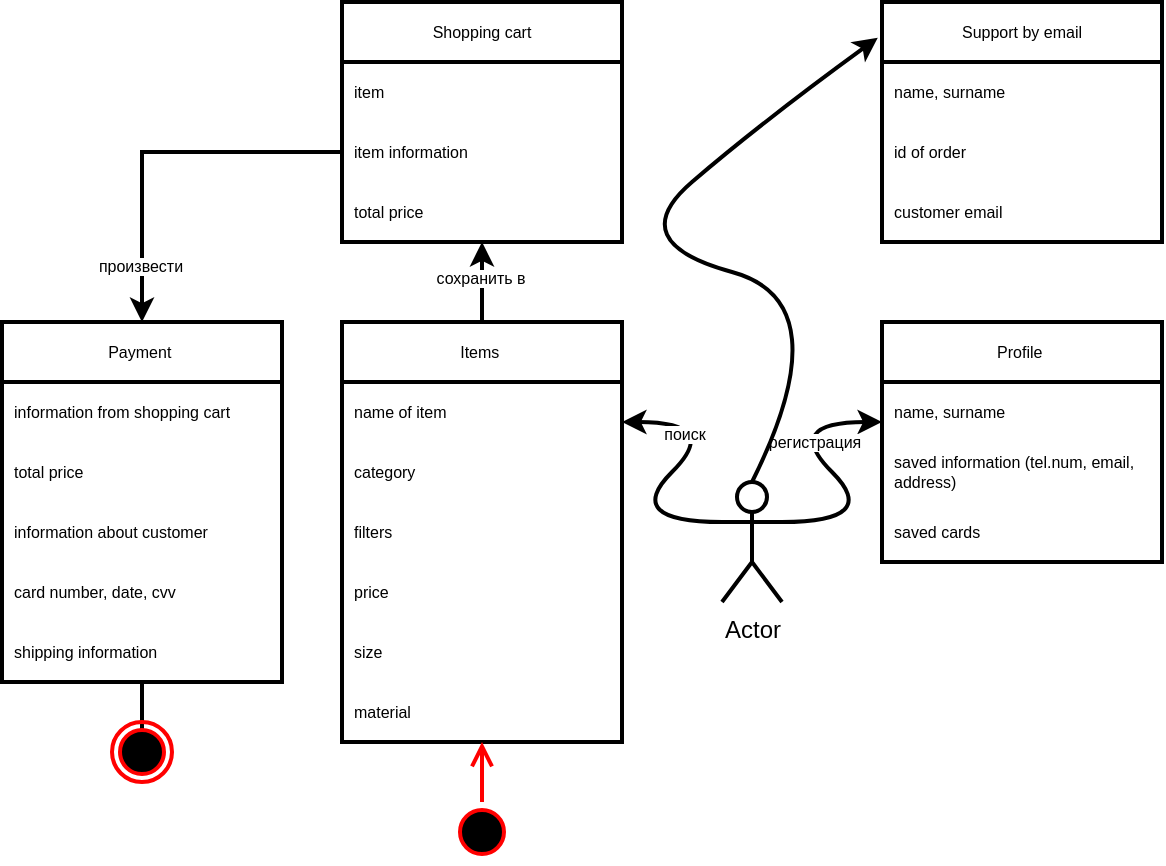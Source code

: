 <mxfile version="20.5.2" type="github">
  <diagram id="q-HgXk9vZ9mFhH7-OCUe" name="Сторінка-1">
    <mxGraphModel dx="946" dy="622" grid="1" gridSize="10" guides="1" tooltips="1" connect="1" arrows="1" fold="1" page="1" pageScale="1" pageWidth="827" pageHeight="1169" math="0" shadow="0">
      <root>
        <mxCell id="0" />
        <mxCell id="1" parent="0" />
        <mxCell id="b17_bk7_YpQN-N9euL_j-1" value="Actor" style="shape=umlActor;verticalLabelPosition=bottom;verticalAlign=top;html=1;outlineConnect=0;labelBackgroundColor=default;strokeWidth=2;" parent="1" vertex="1">
          <mxGeometry x="400" y="290" width="30" height="60" as="geometry" />
        </mxCell>
        <mxCell id="b17_bk7_YpQN-N9euL_j-2" value="" style="curved=1;endArrow=classic;html=1;rounded=0;labelBackgroundColor=default;strokeWidth=2;" parent="1" edge="1">
          <mxGeometry width="50" height="50" relative="1" as="geometry">
            <mxPoint x="430" y="310" as="sourcePoint" />
            <mxPoint x="480" y="260" as="targetPoint" />
            <Array as="points">
              <mxPoint x="480" y="310" />
              <mxPoint x="430" y="260" />
            </Array>
          </mxGeometry>
        </mxCell>
        <mxCell id="b17_bk7_YpQN-N9euL_j-3" value="регистрация" style="edgeLabel;html=1;align=center;verticalAlign=middle;resizable=0;points=[];fontSize=8;labelBackgroundColor=default;" parent="b17_bk7_YpQN-N9euL_j-2" vertex="1" connectable="0">
          <mxGeometry x="0.207" y="-4" relative="1" as="geometry">
            <mxPoint as="offset" />
          </mxGeometry>
        </mxCell>
        <mxCell id="b17_bk7_YpQN-N9euL_j-4" value="Profile&amp;nbsp;" style="swimlane;fontStyle=0;childLayout=stackLayout;horizontal=1;startSize=30;horizontalStack=0;resizeParent=1;resizeParentMax=0;resizeLast=0;collapsible=1;marginBottom=0;whiteSpace=wrap;html=1;fontSize=8;labelBackgroundColor=default;swimlaneFillColor=default;strokeWidth=2;" parent="1" vertex="1">
          <mxGeometry x="480" y="210" width="140" height="120" as="geometry" />
        </mxCell>
        <mxCell id="b17_bk7_YpQN-N9euL_j-5" value="name, surname" style="text;strokeColor=none;fillColor=none;align=left;verticalAlign=middle;spacingLeft=4;spacingRight=4;overflow=hidden;points=[[0,0.5],[1,0.5]];portConstraint=eastwest;rotatable=0;whiteSpace=wrap;html=1;fontSize=8;labelBackgroundColor=default;swimlaneFillColor=default;strokeWidth=2;" parent="b17_bk7_YpQN-N9euL_j-4" vertex="1">
          <mxGeometry y="30" width="140" height="30" as="geometry" />
        </mxCell>
        <mxCell id="b17_bk7_YpQN-N9euL_j-6" value="saved information (tel.num, email, address)" style="text;strokeColor=none;fillColor=none;align=left;verticalAlign=middle;spacingLeft=4;spacingRight=4;overflow=hidden;points=[[0,0.5],[1,0.5]];portConstraint=eastwest;rotatable=0;whiteSpace=wrap;html=1;fontSize=8;labelBackgroundColor=default;swimlaneFillColor=default;strokeWidth=2;" parent="b17_bk7_YpQN-N9euL_j-4" vertex="1">
          <mxGeometry y="60" width="140" height="30" as="geometry" />
        </mxCell>
        <mxCell id="b17_bk7_YpQN-N9euL_j-7" value="saved cards" style="text;strokeColor=none;fillColor=none;align=left;verticalAlign=middle;spacingLeft=4;spacingRight=4;overflow=hidden;points=[[0,0.5],[1,0.5]];portConstraint=eastwest;rotatable=0;whiteSpace=wrap;html=1;fontSize=8;labelBackgroundColor=default;swimlaneFillColor=default;strokeWidth=2;" parent="b17_bk7_YpQN-N9euL_j-4" vertex="1">
          <mxGeometry y="90" width="140" height="30" as="geometry" />
        </mxCell>
        <mxCell id="u2-2UF2B9QY7-RAUoQWc-1" value="" style="curved=1;endArrow=classic;html=1;rounded=0;fontSize=8;labelBackgroundColor=default;strokeWidth=2;" edge="1" parent="1">
          <mxGeometry width="50" height="50" relative="1" as="geometry">
            <mxPoint x="400" y="310" as="sourcePoint" />
            <mxPoint x="350" y="260" as="targetPoint" />
            <Array as="points">
              <mxPoint x="350" y="310" />
              <mxPoint x="400" y="260" />
            </Array>
          </mxGeometry>
        </mxCell>
        <mxCell id="u2-2UF2B9QY7-RAUoQWc-2" value="поиск" style="edgeLabel;html=1;align=center;verticalAlign=middle;resizable=0;points=[];fontSize=8;labelBackgroundColor=default;" vertex="1" connectable="0" parent="u2-2UF2B9QY7-RAUoQWc-1">
          <mxGeometry x="0.64" y="6" relative="1" as="geometry">
            <mxPoint as="offset" />
          </mxGeometry>
        </mxCell>
        <mxCell id="u2-2UF2B9QY7-RAUoQWc-10" style="edgeStyle=orthogonalEdgeStyle;rounded=0;orthogonalLoop=1;jettySize=auto;html=1;labelBackgroundColor=default;fontSize=8;entryX=0.5;entryY=1;entryDx=0;entryDy=0;entryPerimeter=0;strokeWidth=2;" edge="1" parent="1" source="u2-2UF2B9QY7-RAUoQWc-3" target="u2-2UF2B9QY7-RAUoQWc-14">
          <mxGeometry relative="1" as="geometry">
            <mxPoint x="280" y="180" as="targetPoint" />
          </mxGeometry>
        </mxCell>
        <mxCell id="u2-2UF2B9QY7-RAUoQWc-26" value="сохранить в" style="edgeLabel;html=1;align=center;verticalAlign=middle;resizable=0;points=[];fontSize=8;" vertex="1" connectable="0" parent="u2-2UF2B9QY7-RAUoQWc-10">
          <mxGeometry x="0.136" y="1" relative="1" as="geometry">
            <mxPoint as="offset" />
          </mxGeometry>
        </mxCell>
        <mxCell id="u2-2UF2B9QY7-RAUoQWc-3" value="Items&amp;nbsp;" style="swimlane;fontStyle=0;childLayout=stackLayout;horizontal=1;startSize=30;horizontalStack=0;resizeParent=1;resizeParentMax=0;resizeLast=0;collapsible=1;marginBottom=0;whiteSpace=wrap;html=1;fontSize=8;labelBackgroundColor=default;swimlaneFillColor=default;strokeWidth=2;" vertex="1" parent="1">
          <mxGeometry x="210" y="210" width="140" height="210" as="geometry" />
        </mxCell>
        <mxCell id="u2-2UF2B9QY7-RAUoQWc-4" value="name of item" style="text;strokeColor=none;fillColor=none;align=left;verticalAlign=middle;spacingLeft=4;spacingRight=4;overflow=hidden;points=[[0,0.5],[1,0.5]];portConstraint=eastwest;rotatable=0;whiteSpace=wrap;html=1;fontSize=8;labelBackgroundColor=default;swimlaneFillColor=default;strokeWidth=2;" vertex="1" parent="u2-2UF2B9QY7-RAUoQWc-3">
          <mxGeometry y="30" width="140" height="30" as="geometry" />
        </mxCell>
        <mxCell id="u2-2UF2B9QY7-RAUoQWc-5" value="category&amp;nbsp;" style="text;strokeColor=none;fillColor=none;align=left;verticalAlign=middle;spacingLeft=4;spacingRight=4;overflow=hidden;points=[[0,0.5],[1,0.5]];portConstraint=eastwest;rotatable=0;whiteSpace=wrap;html=1;fontSize=8;labelBackgroundColor=default;swimlaneFillColor=default;strokeWidth=2;" vertex="1" parent="u2-2UF2B9QY7-RAUoQWc-3">
          <mxGeometry y="60" width="140" height="30" as="geometry" />
        </mxCell>
        <mxCell id="u2-2UF2B9QY7-RAUoQWc-6" value="filters" style="text;strokeColor=none;fillColor=none;align=left;verticalAlign=middle;spacingLeft=4;spacingRight=4;overflow=hidden;points=[[0,0.5],[1,0.5]];portConstraint=eastwest;rotatable=0;whiteSpace=wrap;html=1;fontSize=8;labelBackgroundColor=default;swimlaneFillColor=default;strokeWidth=2;" vertex="1" parent="u2-2UF2B9QY7-RAUoQWc-3">
          <mxGeometry y="90" width="140" height="30" as="geometry" />
        </mxCell>
        <mxCell id="u2-2UF2B9QY7-RAUoQWc-7" value="price" style="text;strokeColor=none;fillColor=none;align=left;verticalAlign=middle;spacingLeft=4;spacingRight=4;overflow=hidden;points=[[0,0.5],[1,0.5]];portConstraint=eastwest;rotatable=0;whiteSpace=wrap;html=1;fontSize=8;labelBackgroundColor=default;swimlaneFillColor=default;strokeWidth=2;" vertex="1" parent="u2-2UF2B9QY7-RAUoQWc-3">
          <mxGeometry y="120" width="140" height="30" as="geometry" />
        </mxCell>
        <mxCell id="u2-2UF2B9QY7-RAUoQWc-8" value="size" style="text;strokeColor=none;fillColor=none;align=left;verticalAlign=middle;spacingLeft=4;spacingRight=4;overflow=hidden;points=[[0,0.5],[1,0.5]];portConstraint=eastwest;rotatable=0;whiteSpace=wrap;html=1;fontSize=8;labelBackgroundColor=default;swimlaneFillColor=default;strokeWidth=2;" vertex="1" parent="u2-2UF2B9QY7-RAUoQWc-3">
          <mxGeometry y="150" width="140" height="30" as="geometry" />
        </mxCell>
        <mxCell id="u2-2UF2B9QY7-RAUoQWc-9" value="material&amp;nbsp;" style="text;strokeColor=none;fillColor=none;align=left;verticalAlign=middle;spacingLeft=4;spacingRight=4;overflow=hidden;points=[[0,0.5],[1,0.5]];portConstraint=eastwest;rotatable=0;whiteSpace=wrap;html=1;fontSize=8;labelBackgroundColor=default;swimlaneFillColor=default;strokeWidth=2;" vertex="1" parent="u2-2UF2B9QY7-RAUoQWc-3">
          <mxGeometry y="180" width="140" height="30" as="geometry" />
        </mxCell>
        <mxCell id="u2-2UF2B9QY7-RAUoQWc-11" value="Shopping cart" style="swimlane;fontStyle=0;childLayout=stackLayout;horizontal=1;startSize=30;horizontalStack=0;resizeParent=1;resizeParentMax=0;resizeLast=0;collapsible=1;marginBottom=0;whiteSpace=wrap;html=1;fontSize=8;labelBackgroundColor=default;swimlaneFillColor=default;strokeWidth=2;" vertex="1" parent="1">
          <mxGeometry x="210" y="50" width="140" height="120" as="geometry" />
        </mxCell>
        <mxCell id="u2-2UF2B9QY7-RAUoQWc-12" value="item" style="text;strokeColor=none;fillColor=none;align=left;verticalAlign=middle;spacingLeft=4;spacingRight=4;overflow=hidden;points=[[0,0.5],[1,0.5]];portConstraint=eastwest;rotatable=0;whiteSpace=wrap;html=1;fontSize=8;labelBackgroundColor=default;swimlaneFillColor=default;strokeWidth=2;" vertex="1" parent="u2-2UF2B9QY7-RAUoQWc-11">
          <mxGeometry y="30" width="140" height="30" as="geometry" />
        </mxCell>
        <mxCell id="u2-2UF2B9QY7-RAUoQWc-13" value="item information" style="text;strokeColor=none;fillColor=none;align=left;verticalAlign=middle;spacingLeft=4;spacingRight=4;overflow=hidden;points=[[0,0.5],[1,0.5]];portConstraint=eastwest;rotatable=0;whiteSpace=wrap;html=1;fontSize=8;labelBackgroundColor=default;swimlaneFillColor=default;strokeWidth=2;" vertex="1" parent="u2-2UF2B9QY7-RAUoQWc-11">
          <mxGeometry y="60" width="140" height="30" as="geometry" />
        </mxCell>
        <mxCell id="u2-2UF2B9QY7-RAUoQWc-14" value="total price" style="text;strokeColor=none;fillColor=none;align=left;verticalAlign=middle;spacingLeft=4;spacingRight=4;overflow=hidden;points=[[0,0.5],[1,0.5]];portConstraint=eastwest;rotatable=0;whiteSpace=wrap;html=1;fontSize=8;labelBackgroundColor=default;swimlaneFillColor=default;strokeWidth=2;" vertex="1" parent="u2-2UF2B9QY7-RAUoQWc-11">
          <mxGeometry y="90" width="140" height="30" as="geometry" />
        </mxCell>
        <mxCell id="u2-2UF2B9QY7-RAUoQWc-17" value="Payment&amp;nbsp;" style="swimlane;fontStyle=0;childLayout=stackLayout;horizontal=1;startSize=30;horizontalStack=0;resizeParent=1;resizeParentMax=0;resizeLast=0;collapsible=1;marginBottom=0;whiteSpace=wrap;html=1;fontSize=8;labelBackgroundColor=default;swimlaneFillColor=default;strokeWidth=2;" vertex="1" parent="1">
          <mxGeometry x="40" y="210" width="140" height="180" as="geometry" />
        </mxCell>
        <mxCell id="u2-2UF2B9QY7-RAUoQWc-18" value="information from shopping cart" style="text;strokeColor=none;fillColor=none;align=left;verticalAlign=middle;spacingLeft=4;spacingRight=4;overflow=hidden;points=[[0,0.5],[1,0.5]];portConstraint=eastwest;rotatable=0;whiteSpace=wrap;html=1;fontSize=8;labelBackgroundColor=default;swimlaneFillColor=default;strokeWidth=2;" vertex="1" parent="u2-2UF2B9QY7-RAUoQWc-17">
          <mxGeometry y="30" width="140" height="30" as="geometry" />
        </mxCell>
        <mxCell id="u2-2UF2B9QY7-RAUoQWc-19" value="total price&lt;br&gt;" style="text;strokeColor=none;fillColor=none;align=left;verticalAlign=middle;spacingLeft=4;spacingRight=4;overflow=hidden;points=[[0,0.5],[1,0.5]];portConstraint=eastwest;rotatable=0;whiteSpace=wrap;html=1;fontSize=8;labelBackgroundColor=default;swimlaneFillColor=default;strokeWidth=2;" vertex="1" parent="u2-2UF2B9QY7-RAUoQWc-17">
          <mxGeometry y="60" width="140" height="30" as="geometry" />
        </mxCell>
        <mxCell id="u2-2UF2B9QY7-RAUoQWc-20" value="information about customer" style="text;strokeColor=none;fillColor=none;align=left;verticalAlign=middle;spacingLeft=4;spacingRight=4;overflow=hidden;points=[[0,0.5],[1,0.5]];portConstraint=eastwest;rotatable=0;whiteSpace=wrap;html=1;fontSize=8;labelBackgroundColor=default;swimlaneFillColor=default;strokeWidth=2;" vertex="1" parent="u2-2UF2B9QY7-RAUoQWc-17">
          <mxGeometry y="90" width="140" height="30" as="geometry" />
        </mxCell>
        <mxCell id="u2-2UF2B9QY7-RAUoQWc-21" value="card number, date, cvv" style="text;strokeColor=none;fillColor=none;align=left;verticalAlign=middle;spacingLeft=4;spacingRight=4;overflow=hidden;points=[[0,0.5],[1,0.5]];portConstraint=eastwest;rotatable=0;whiteSpace=wrap;html=1;fontSize=8;labelBackgroundColor=default;swimlaneFillColor=default;strokeWidth=2;" vertex="1" parent="u2-2UF2B9QY7-RAUoQWc-17">
          <mxGeometry y="120" width="140" height="30" as="geometry" />
        </mxCell>
        <mxCell id="u2-2UF2B9QY7-RAUoQWc-23" value="shipping information&amp;nbsp;" style="text;strokeColor=none;fillColor=none;align=left;verticalAlign=middle;spacingLeft=4;spacingRight=4;overflow=hidden;points=[[0,0.5],[1,0.5]];portConstraint=eastwest;rotatable=0;whiteSpace=wrap;html=1;fontSize=8;labelBackgroundColor=default;swimlaneFillColor=default;strokeWidth=2;" vertex="1" parent="u2-2UF2B9QY7-RAUoQWc-17">
          <mxGeometry y="150" width="140" height="30" as="geometry" />
        </mxCell>
        <mxCell id="u2-2UF2B9QY7-RAUoQWc-25" style="edgeStyle=orthogonalEdgeStyle;rounded=0;orthogonalLoop=1;jettySize=auto;html=1;labelBackgroundColor=default;fontSize=8;entryX=0.5;entryY=0;entryDx=0;entryDy=0;strokeWidth=2;" edge="1" parent="1" source="u2-2UF2B9QY7-RAUoQWc-13" target="u2-2UF2B9QY7-RAUoQWc-17">
          <mxGeometry relative="1" as="geometry">
            <mxPoint x="100.0" y="125" as="targetPoint" />
          </mxGeometry>
        </mxCell>
        <mxCell id="u2-2UF2B9QY7-RAUoQWc-27" value="произвести" style="edgeLabel;html=1;align=center;verticalAlign=middle;resizable=0;points=[];fontSize=8;" vertex="1" connectable="0" parent="u2-2UF2B9QY7-RAUoQWc-25">
          <mxGeometry x="0.693" y="-1" relative="1" as="geometry">
            <mxPoint as="offset" />
          </mxGeometry>
        </mxCell>
        <mxCell id="u2-2UF2B9QY7-RAUoQWc-29" value="" style="line;strokeWidth=2;fillColor=none;align=left;verticalAlign=middle;spacingTop=-1;spacingLeft=3;spacingRight=3;rotatable=0;labelPosition=right;points=[];portConstraint=eastwest;strokeColor=inherit;labelBackgroundColor=default;fontSize=8;flipV=0;flipH=0;direction=south;" vertex="1" parent="1">
          <mxGeometry x="105" y="390" width="10" height="25" as="geometry" />
        </mxCell>
        <mxCell id="u2-2UF2B9QY7-RAUoQWc-28" value="" style="ellipse;html=1;shape=endState;fillColor=#000000;strokeColor=#ff0000;labelBackgroundColor=default;strokeWidth=2;fontSize=8;" vertex="1" parent="1">
          <mxGeometry x="95" y="410" width="30" height="30" as="geometry" />
        </mxCell>
        <mxCell id="u2-2UF2B9QY7-RAUoQWc-30" value="" style="ellipse;html=1;shape=startState;fillColor=#000000;strokeColor=#ff0000;labelBackgroundColor=default;strokeWidth=2;fontSize=8;flipH=0;" vertex="1" parent="1">
          <mxGeometry x="265" y="450" width="30" height="30" as="geometry" />
        </mxCell>
        <mxCell id="u2-2UF2B9QY7-RAUoQWc-31" value="" style="edgeStyle=orthogonalEdgeStyle;html=1;verticalAlign=bottom;endArrow=open;endSize=8;strokeColor=#ff0000;rounded=0;labelBackgroundColor=default;fontSize=8;strokeWidth=2;entryX=0.5;entryY=1;entryDx=0;entryDy=0;entryPerimeter=0;" edge="1" source="u2-2UF2B9QY7-RAUoQWc-30" parent="1" target="u2-2UF2B9QY7-RAUoQWc-9">
          <mxGeometry relative="1" as="geometry">
            <mxPoint x="280" y="430" as="targetPoint" />
          </mxGeometry>
        </mxCell>
        <mxCell id="u2-2UF2B9QY7-RAUoQWc-32" value="Support by email" style="swimlane;fontStyle=0;childLayout=stackLayout;horizontal=1;startSize=30;horizontalStack=0;resizeParent=1;resizeParentMax=0;resizeLast=0;collapsible=1;marginBottom=0;whiteSpace=wrap;html=1;fontSize=8;labelBackgroundColor=default;swimlaneFillColor=default;strokeWidth=2;" vertex="1" parent="1">
          <mxGeometry x="480" y="50" width="140" height="120" as="geometry" />
        </mxCell>
        <mxCell id="u2-2UF2B9QY7-RAUoQWc-33" value="name, surname" style="text;strokeColor=none;fillColor=none;align=left;verticalAlign=middle;spacingLeft=4;spacingRight=4;overflow=hidden;points=[[0,0.5],[1,0.5]];portConstraint=eastwest;rotatable=0;whiteSpace=wrap;html=1;fontSize=8;labelBackgroundColor=default;swimlaneFillColor=default;strokeWidth=2;" vertex="1" parent="u2-2UF2B9QY7-RAUoQWc-32">
          <mxGeometry y="30" width="140" height="30" as="geometry" />
        </mxCell>
        <mxCell id="u2-2UF2B9QY7-RAUoQWc-34" value="id of&amp;nbsp;order" style="text;strokeColor=none;fillColor=none;align=left;verticalAlign=middle;spacingLeft=4;spacingRight=4;overflow=hidden;points=[[0,0.5],[1,0.5]];portConstraint=eastwest;rotatable=0;whiteSpace=wrap;html=1;fontSize=8;labelBackgroundColor=default;swimlaneFillColor=default;strokeWidth=2;" vertex="1" parent="u2-2UF2B9QY7-RAUoQWc-32">
          <mxGeometry y="60" width="140" height="30" as="geometry" />
        </mxCell>
        <mxCell id="u2-2UF2B9QY7-RAUoQWc-35" value="customer email" style="text;strokeColor=none;fillColor=none;align=left;verticalAlign=middle;spacingLeft=4;spacingRight=4;overflow=hidden;points=[[0,0.5],[1,0.5]];portConstraint=eastwest;rotatable=0;whiteSpace=wrap;html=1;fontSize=8;labelBackgroundColor=default;swimlaneFillColor=default;strokeWidth=2;" vertex="1" parent="u2-2UF2B9QY7-RAUoQWc-32">
          <mxGeometry y="90" width="140" height="30" as="geometry" />
        </mxCell>
        <mxCell id="u2-2UF2B9QY7-RAUoQWc-36" value="" style="curved=1;endArrow=classic;html=1;rounded=0;labelBackgroundColor=default;strokeWidth=2;fontSize=8;entryX=-0.015;entryY=0.149;entryDx=0;entryDy=0;entryPerimeter=0;exitX=0.5;exitY=0;exitDx=0;exitDy=0;exitPerimeter=0;" edge="1" parent="1" source="b17_bk7_YpQN-N9euL_j-1" target="u2-2UF2B9QY7-RAUoQWc-32">
          <mxGeometry width="50" height="50" relative="1" as="geometry">
            <mxPoint x="370" y="240" as="sourcePoint" />
            <mxPoint x="420" y="190" as="targetPoint" />
            <Array as="points">
              <mxPoint x="460" y="200" />
              <mxPoint x="350" y="170" />
              <mxPoint x="420" y="110" />
            </Array>
          </mxGeometry>
        </mxCell>
      </root>
    </mxGraphModel>
  </diagram>
</mxfile>
